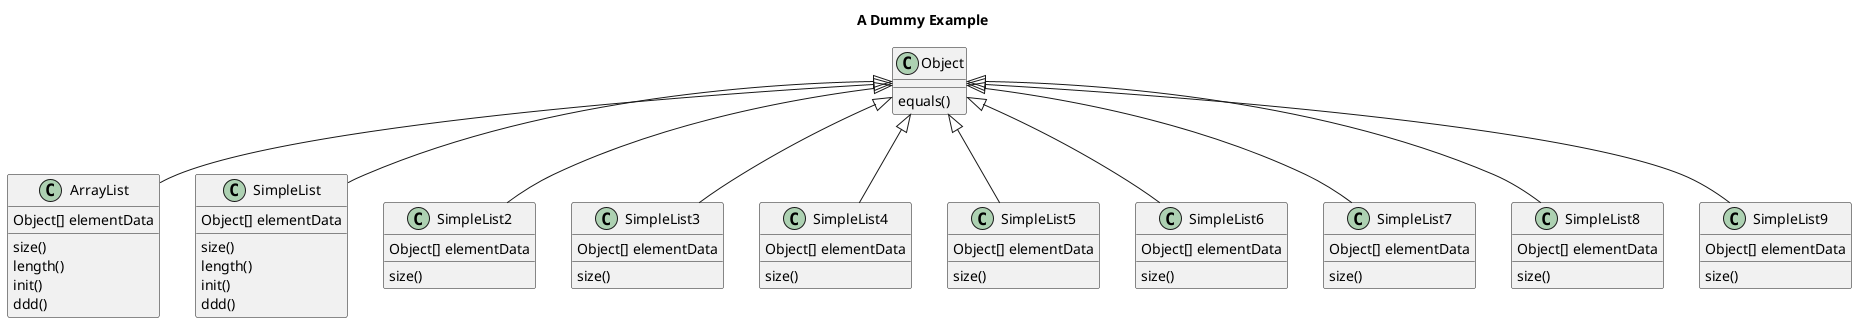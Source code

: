 @startuml
title A Dummy Example

Object : equals()

Object <|-- ArrayList
ArrayList : Object[] elementData
ArrayList : size()
ArrayList : length()
ArrayList : init()
ArrayList : ddd()

Object <|-- SimpleList
SimpleList : Object[] elementData
SimpleList : size()
SimpleList : length()
SimpleList : init()
SimpleList : ddd()

Object <|-- SimpleList2
SimpleList2 : Object[] elementData
SimpleList2 : size()

Object <|-- SimpleList3
SimpleList3 : Object[] elementData
SimpleList3 : size()

Object <|-- SimpleList4
SimpleList4 : Object[] elementData
SimpleList4 : size()

Object <|-- SimpleList5
SimpleList5 : Object[] elementData
SimpleList5 : size()

Object <|-- SimpleList6
SimpleList6 : Object[] elementData
SimpleList6 : size()

Object <|-- SimpleList7
SimpleList7 : Object[] elementData
SimpleList7 : size()

Object <|-- SimpleList8
SimpleList8 : Object[] elementData
SimpleList8 : size()

Object <|-- SimpleList9
SimpleList9 : Object[] elementData
SimpleList9 : size()
@enduml
